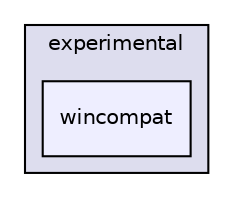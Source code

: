 digraph "theora/libtheora-1.1.1/win32/experimental/wincompat" {
  compound=true
  node [ fontsize="10", fontname="Helvetica"];
  edge [ labelfontsize="10", labelfontname="Helvetica"];
  subgraph clusterdir_edc9fcaf892261da3f1e2cc98e129489 {
    graph [ bgcolor="#ddddee", pencolor="black", label="experimental" fontname="Helvetica", fontsize="10", URL="dir_edc9fcaf892261da3f1e2cc98e129489.html"]
  dir_fc0952a0d9df6c0e49dd31276da97b72 [shape=box, label="wincompat", style="filled", fillcolor="#eeeeff", pencolor="black", URL="dir_fc0952a0d9df6c0e49dd31276da97b72.html"];
  }
}
